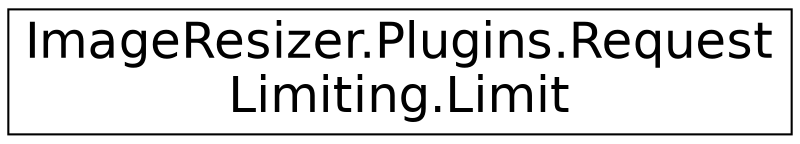 digraph "Graphical Class Hierarchy"
{
  edge [fontname="Helvetica",fontsize="24",labelfontname="Helvetica",labelfontsize="24"];
  node [fontname="Helvetica",fontsize="24",shape=record];
  rankdir="LR";
  Node1 [label="ImageResizer.Plugins.Request\lLimiting.Limit",height=0.2,width=0.4,color="black", fillcolor="white", style="filled",URL="$class_image_resizer_1_1_plugins_1_1_request_limiting_1_1_limit.html"];
}
